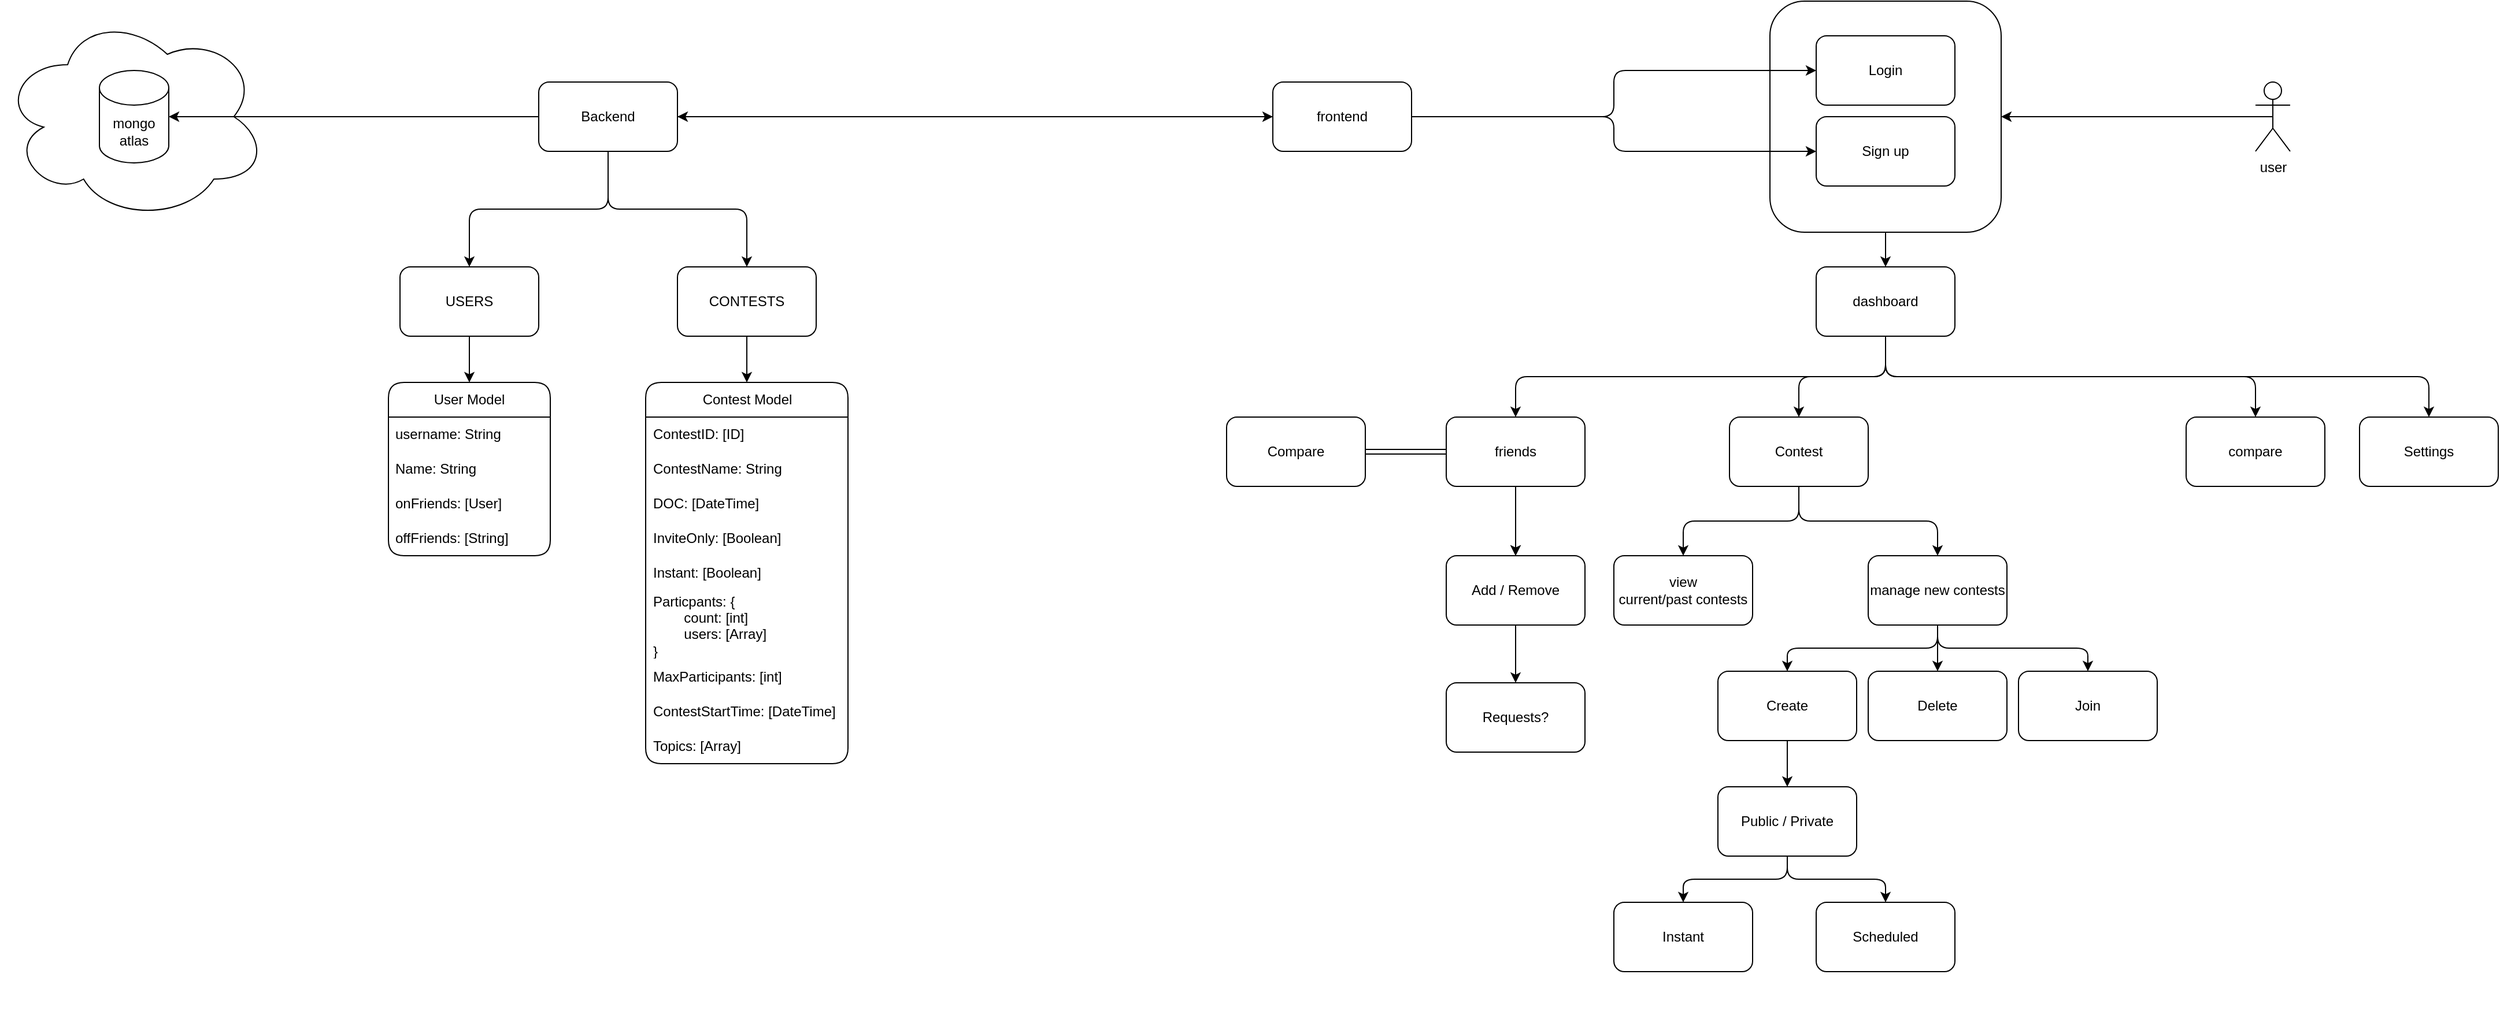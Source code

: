 <mxfile version="24.7.17" pages="4">
  <diagram name="General Architecture" id="5uRxZJVuDef4EDl49DP2">
    <mxGraphModel dx="1730" dy="526" grid="1" gridSize="10" guides="1" tooltips="1" connect="1" arrows="1" fold="1" page="1" pageScale="1" pageWidth="850" pageHeight="1100" math="0" shadow="0">
      <root>
        <mxCell id="0" />
        <mxCell id="1" parent="0" />
        <mxCell id="K_C1_iIH9WG9gtKexpeW-98" style="edgeStyle=orthogonalEdgeStyle;rounded=1;orthogonalLoop=1;jettySize=auto;html=1;entryX=0;entryY=0.5;entryDx=0;entryDy=0;" parent="1" source="K_C1_iIH9WG9gtKexpeW-1" target="K_C1_iIH9WG9gtKexpeW-2" edge="1">
          <mxGeometry relative="1" as="geometry" />
        </mxCell>
        <mxCell id="K_C1_iIH9WG9gtKexpeW-99" style="edgeStyle=orthogonalEdgeStyle;rounded=1;orthogonalLoop=1;jettySize=auto;html=1;entryX=1;entryY=0.5;entryDx=0;entryDy=0;" parent="1" source="K_C1_iIH9WG9gtKexpeW-2" target="K_C1_iIH9WG9gtKexpeW-1" edge="1">
          <mxGeometry relative="1" as="geometry" />
        </mxCell>
        <mxCell id="K_C1_iIH9WG9gtKexpeW-104" value="" style="group;rounded=1;" parent="1" vertex="1" connectable="0">
          <mxGeometry x="-480" y="110" width="740" height="590" as="geometry" />
        </mxCell>
        <mxCell id="K_C1_iIH9WG9gtKexpeW-81" value="" style="edgeStyle=orthogonalEdgeStyle;rounded=1;orthogonalLoop=1;jettySize=auto;html=1;exitX=0.5;exitY=1;exitDx=0;exitDy=0;" parent="K_C1_iIH9WG9gtKexpeW-104" source="K_C1_iIH9WG9gtKexpeW-1" target="K_C1_iIH9WG9gtKexpeW-80" edge="1">
          <mxGeometry relative="1" as="geometry" />
        </mxCell>
        <mxCell id="K_C1_iIH9WG9gtKexpeW-1" value="Backend" style="rounded=1;whiteSpace=wrap;html=1;" parent="K_C1_iIH9WG9gtKexpeW-104" vertex="1">
          <mxGeometry x="465" y="60" width="120" height="60" as="geometry" />
        </mxCell>
        <mxCell id="K_C1_iIH9WG9gtKexpeW-79" value="" style="ellipse;shape=cloud;whiteSpace=wrap;html=1;rounded=1;" parent="K_C1_iIH9WG9gtKexpeW-104" vertex="1">
          <mxGeometry width="230" height="180" as="geometry" />
        </mxCell>
        <mxCell id="K_C1_iIH9WG9gtKexpeW-77" value="&lt;div&gt;mongo&lt;/div&gt;atlas" style="shape=cylinder3;whiteSpace=wrap;html=1;boundedLbl=1;backgroundOutline=1;size=15;rounded=1;" parent="K_C1_iIH9WG9gtKexpeW-104" vertex="1">
          <mxGeometry x="85" y="50" width="60" height="80" as="geometry" />
        </mxCell>
        <mxCell id="K_C1_iIH9WG9gtKexpeW-78" style="edgeStyle=orthogonalEdgeStyle;rounded=1;orthogonalLoop=1;jettySize=auto;html=1;entryX=1;entryY=0.5;entryDx=0;entryDy=0;entryPerimeter=0;" parent="K_C1_iIH9WG9gtKexpeW-104" source="K_C1_iIH9WG9gtKexpeW-1" target="K_C1_iIH9WG9gtKexpeW-77" edge="1">
          <mxGeometry relative="1" as="geometry" />
        </mxCell>
        <mxCell id="K_C1_iIH9WG9gtKexpeW-87" value="" style="edgeStyle=orthogonalEdgeStyle;rounded=1;orthogonalLoop=1;jettySize=auto;html=1;exitX=0.5;exitY=1;exitDx=0;exitDy=0;" parent="K_C1_iIH9WG9gtKexpeW-104" source="K_C1_iIH9WG9gtKexpeW-1" target="K_C1_iIH9WG9gtKexpeW-86" edge="1">
          <mxGeometry relative="1" as="geometry" />
        </mxCell>
        <mxCell id="K_C1_iIH9WG9gtKexpeW-97" style="edgeStyle=orthogonalEdgeStyle;rounded=1;orthogonalLoop=1;jettySize=auto;html=1;entryX=0.5;entryY=0;entryDx=0;entryDy=0;" parent="K_C1_iIH9WG9gtKexpeW-104" source="K_C1_iIH9WG9gtKexpeW-80" target="K_C1_iIH9WG9gtKexpeW-93" edge="1">
          <mxGeometry relative="1" as="geometry" />
        </mxCell>
        <mxCell id="K_C1_iIH9WG9gtKexpeW-80" value="USERS" style="rounded=1;whiteSpace=wrap;html=1;" parent="K_C1_iIH9WG9gtKexpeW-104" vertex="1">
          <mxGeometry x="345" y="220" width="120" height="60" as="geometry" />
        </mxCell>
        <mxCell id="K_C1_iIH9WG9gtKexpeW-92" style="edgeStyle=orthogonalEdgeStyle;rounded=1;orthogonalLoop=1;jettySize=auto;html=1;entryX=0.5;entryY=0;entryDx=0;entryDy=0;exitX=0.5;exitY=1;exitDx=0;exitDy=0;" parent="K_C1_iIH9WG9gtKexpeW-104" source="K_C1_iIH9WG9gtKexpeW-86" target="K_C1_iIH9WG9gtKexpeW-88" edge="1">
          <mxGeometry relative="1" as="geometry" />
        </mxCell>
        <mxCell id="K_C1_iIH9WG9gtKexpeW-86" value="CONTESTS" style="rounded=1;whiteSpace=wrap;html=1;" parent="K_C1_iIH9WG9gtKexpeW-104" vertex="1">
          <mxGeometry x="585" y="220" width="120" height="60" as="geometry" />
        </mxCell>
        <mxCell id="K_C1_iIH9WG9gtKexpeW-88" value="Contest Model" style="swimlane;fontStyle=0;childLayout=stackLayout;horizontal=1;startSize=30;horizontalStack=0;resizeParent=1;resizeParentMax=0;resizeLast=0;collapsible=1;marginBottom=0;whiteSpace=wrap;html=1;rounded=1;" parent="K_C1_iIH9WG9gtKexpeW-104" vertex="1">
          <mxGeometry x="557.5" y="320" width="175" height="330" as="geometry">
            <mxRectangle x="565" y="320" width="60" height="30" as="alternateBounds" />
          </mxGeometry>
        </mxCell>
        <mxCell id="K_C1_iIH9WG9gtKexpeW-89" value="ContestID: [ID]" style="text;strokeColor=none;fillColor=none;align=left;verticalAlign=middle;spacingLeft=4;spacingRight=4;overflow=hidden;points=[[0,0.5],[1,0.5]];portConstraint=eastwest;rotatable=0;whiteSpace=wrap;html=1;rounded=1;" parent="K_C1_iIH9WG9gtKexpeW-88" vertex="1">
          <mxGeometry y="30" width="175" height="30" as="geometry" />
        </mxCell>
        <mxCell id="qjMnYdhzUIMU6bECVYLP-2" value="ContestName: String" style="text;strokeColor=none;fillColor=none;align=left;verticalAlign=middle;spacingLeft=4;spacingRight=4;overflow=hidden;points=[[0,0.5],[1,0.5]];portConstraint=eastwest;rotatable=0;whiteSpace=wrap;html=1;" vertex="1" parent="K_C1_iIH9WG9gtKexpeW-88">
          <mxGeometry y="60" width="175" height="30" as="geometry" />
        </mxCell>
        <mxCell id="K_C1_iIH9WG9gtKexpeW-114" value="DOC: [DateTime]" style="text;strokeColor=none;fillColor=none;align=left;verticalAlign=middle;spacingLeft=4;spacingRight=4;overflow=hidden;points=[[0,0.5],[1,0.5]];portConstraint=eastwest;rotatable=0;whiteSpace=wrap;html=1;rounded=1;" parent="K_C1_iIH9WG9gtKexpeW-88" vertex="1">
          <mxGeometry y="90" width="175" height="30" as="geometry" />
        </mxCell>
        <mxCell id="K_C1_iIH9WG9gtKexpeW-90" value="InviteOnly: [Boolean]" style="text;strokeColor=none;fillColor=none;align=left;verticalAlign=middle;spacingLeft=4;spacingRight=4;overflow=hidden;points=[[0,0.5],[1,0.5]];portConstraint=eastwest;rotatable=0;whiteSpace=wrap;html=1;rounded=1;" parent="K_C1_iIH9WG9gtKexpeW-88" vertex="1">
          <mxGeometry y="120" width="175" height="30" as="geometry" />
        </mxCell>
        <mxCell id="K_C1_iIH9WG9gtKexpeW-100" value="Instant: [Boolean]" style="text;strokeColor=none;fillColor=none;align=left;verticalAlign=middle;spacingLeft=4;spacingRight=4;overflow=hidden;points=[[0,0.5],[1,0.5]];portConstraint=eastwest;rotatable=0;whiteSpace=wrap;html=1;rounded=1;" parent="K_C1_iIH9WG9gtKexpeW-88" vertex="1">
          <mxGeometry y="150" width="175" height="30" as="geometry" />
        </mxCell>
        <mxCell id="K_C1_iIH9WG9gtKexpeW-101" value="Particpants: {&lt;br&gt;&lt;span style=&quot;white-space: pre;&quot;&gt;&#x9;&lt;/span&gt;count: [int]&lt;br&gt;&lt;div&gt;&lt;span style=&quot;white-space: pre;&quot;&gt;&#x9;&lt;/span&gt;users: [Array]&lt;br&gt;&lt;/div&gt;&lt;div&gt;}&lt;/div&gt;" style="text;strokeColor=none;fillColor=none;align=left;verticalAlign=middle;spacingLeft=4;spacingRight=4;overflow=hidden;points=[[0,0.5],[1,0.5]];portConstraint=eastwest;rotatable=0;whiteSpace=wrap;html=1;rounded=1;" parent="K_C1_iIH9WG9gtKexpeW-88" vertex="1">
          <mxGeometry y="180" width="175" height="60" as="geometry" />
        </mxCell>
        <mxCell id="K_C1_iIH9WG9gtKexpeW-118" value="MaxParticipants: [int]" style="text;strokeColor=none;fillColor=none;align=left;verticalAlign=middle;spacingLeft=4;spacingRight=4;overflow=hidden;points=[[0,0.5],[1,0.5]];portConstraint=eastwest;rotatable=0;whiteSpace=wrap;html=1;rounded=1;" parent="K_C1_iIH9WG9gtKexpeW-88" vertex="1">
          <mxGeometry y="240" width="175" height="30" as="geometry" />
        </mxCell>
        <mxCell id="K_C1_iIH9WG9gtKexpeW-125" value="ContestStartTime: [DateTime]" style="text;strokeColor=none;fillColor=none;align=left;verticalAlign=middle;spacingLeft=4;spacingRight=4;overflow=hidden;points=[[0,0.5],[1,0.5]];portConstraint=eastwest;rotatable=0;whiteSpace=wrap;html=1;" parent="K_C1_iIH9WG9gtKexpeW-88" vertex="1">
          <mxGeometry y="270" width="175" height="30" as="geometry" />
        </mxCell>
        <mxCell id="qjMnYdhzUIMU6bECVYLP-3" value="Topics: [Array]" style="text;strokeColor=none;fillColor=none;align=left;verticalAlign=middle;spacingLeft=4;spacingRight=4;overflow=hidden;points=[[0,0.5],[1,0.5]];portConstraint=eastwest;rotatable=0;whiteSpace=wrap;html=1;" vertex="1" parent="K_C1_iIH9WG9gtKexpeW-88">
          <mxGeometry y="300" width="175" height="30" as="geometry" />
        </mxCell>
        <mxCell id="K_C1_iIH9WG9gtKexpeW-93" value="User Model" style="swimlane;fontStyle=0;childLayout=stackLayout;horizontal=1;startSize=30;horizontalStack=0;resizeParent=1;resizeParentMax=0;resizeLast=0;collapsible=1;marginBottom=0;whiteSpace=wrap;html=1;rounded=1;" parent="K_C1_iIH9WG9gtKexpeW-104" vertex="1">
          <mxGeometry x="335" y="320" width="140" height="150" as="geometry">
            <mxRectangle x="-30" y="430" width="60" height="30" as="alternateBounds" />
          </mxGeometry>
        </mxCell>
        <mxCell id="K_C1_iIH9WG9gtKexpeW-94" value="username: String" style="text;strokeColor=none;fillColor=none;align=left;verticalAlign=middle;spacingLeft=4;spacingRight=4;overflow=hidden;points=[[0,0.5],[1,0.5]];portConstraint=eastwest;rotatable=0;whiteSpace=wrap;html=1;rounded=1;" parent="K_C1_iIH9WG9gtKexpeW-93" vertex="1">
          <mxGeometry y="30" width="140" height="30" as="geometry" />
        </mxCell>
        <mxCell id="qjMnYdhzUIMU6bECVYLP-4" value="Name: String" style="text;strokeColor=none;fillColor=none;align=left;verticalAlign=middle;spacingLeft=4;spacingRight=4;overflow=hidden;points=[[0,0.5],[1,0.5]];portConstraint=eastwest;rotatable=0;whiteSpace=wrap;html=1;" vertex="1" parent="K_C1_iIH9WG9gtKexpeW-93">
          <mxGeometry y="60" width="140" height="30" as="geometry" />
        </mxCell>
        <mxCell id="K_C1_iIH9WG9gtKexpeW-96" value="onFriends: [User]" style="text;strokeColor=none;fillColor=none;align=left;verticalAlign=middle;spacingLeft=4;spacingRight=4;overflow=hidden;points=[[0,0.5],[1,0.5]];portConstraint=eastwest;rotatable=0;whiteSpace=wrap;html=1;rounded=1;" parent="K_C1_iIH9WG9gtKexpeW-93" vertex="1">
          <mxGeometry y="90" width="140" height="30" as="geometry" />
        </mxCell>
        <mxCell id="qjMnYdhzUIMU6bECVYLP-1" value="offFriends: [String]" style="text;strokeColor=none;fillColor=none;align=left;verticalAlign=middle;spacingLeft=4;spacingRight=4;overflow=hidden;points=[[0,0.5],[1,0.5]];portConstraint=eastwest;rotatable=0;whiteSpace=wrap;html=1;" vertex="1" parent="K_C1_iIH9WG9gtKexpeW-93">
          <mxGeometry y="120" width="140" height="30" as="geometry" />
        </mxCell>
        <mxCell id="K_C1_iIH9WG9gtKexpeW-105" value="" style="group;rounded=1;" parent="1" vertex="1" connectable="0">
          <mxGeometry x="580" y="100" width="1100" height="880" as="geometry" />
        </mxCell>
        <mxCell id="K_C1_iIH9WG9gtKexpeW-17" value="" style="edgeStyle=orthogonalEdgeStyle;rounded=1;orthogonalLoop=1;jettySize=auto;html=1;" parent="K_C1_iIH9WG9gtKexpeW-105" source="K_C1_iIH9WG9gtKexpeW-13" target="K_C1_iIH9WG9gtKexpeW-16" edge="1">
          <mxGeometry relative="1" as="geometry" />
        </mxCell>
        <mxCell id="K_C1_iIH9WG9gtKexpeW-20" value="" style="edgeStyle=orthogonalEdgeStyle;rounded=1;orthogonalLoop=1;jettySize=auto;html=1;exitX=0.5;exitY=1;exitDx=0;exitDy=0;" parent="K_C1_iIH9WG9gtKexpeW-105" source="K_C1_iIH9WG9gtKexpeW-16" target="K_C1_iIH9WG9gtKexpeW-19" edge="1">
          <mxGeometry relative="1" as="geometry" />
        </mxCell>
        <mxCell id="K_C1_iIH9WG9gtKexpeW-23" value="" style="edgeStyle=orthogonalEdgeStyle;rounded=1;orthogonalLoop=1;jettySize=auto;html=1;exitX=0.5;exitY=1;exitDx=0;exitDy=0;" parent="K_C1_iIH9WG9gtKexpeW-105" source="K_C1_iIH9WG9gtKexpeW-16" target="K_C1_iIH9WG9gtKexpeW-22" edge="1">
          <mxGeometry relative="1" as="geometry" />
        </mxCell>
        <mxCell id="K_C1_iIH9WG9gtKexpeW-13" value="" style="rounded=1;whiteSpace=wrap;html=1;" parent="K_C1_iIH9WG9gtKexpeW-105" vertex="1">
          <mxGeometry x="470" width="200" height="200" as="geometry" />
        </mxCell>
        <mxCell id="K_C1_iIH9WG9gtKexpeW-8" value="" style="edgeStyle=orthogonalEdgeStyle;rounded=1;orthogonalLoop=1;jettySize=auto;html=1;entryX=0;entryY=0.5;entryDx=0;entryDy=0;" parent="K_C1_iIH9WG9gtKexpeW-105" source="K_C1_iIH9WG9gtKexpeW-2" target="K_C1_iIH9WG9gtKexpeW-7" edge="1">
          <mxGeometry relative="1" as="geometry" />
        </mxCell>
        <mxCell id="K_C1_iIH9WG9gtKexpeW-10" value="" style="edgeStyle=orthogonalEdgeStyle;rounded=1;orthogonalLoop=1;jettySize=auto;html=1;entryX=0;entryY=0.5;entryDx=0;entryDy=0;" parent="K_C1_iIH9WG9gtKexpeW-105" source="K_C1_iIH9WG9gtKexpeW-2" target="K_C1_iIH9WG9gtKexpeW-9" edge="1">
          <mxGeometry relative="1" as="geometry" />
        </mxCell>
        <mxCell id="K_C1_iIH9WG9gtKexpeW-2" value="frontend" style="rounded=1;whiteSpace=wrap;html=1;" parent="K_C1_iIH9WG9gtKexpeW-105" vertex="1">
          <mxGeometry x="40" y="70" width="120" height="60" as="geometry" />
        </mxCell>
        <mxCell id="K_C1_iIH9WG9gtKexpeW-31" style="edgeStyle=orthogonalEdgeStyle;rounded=1;orthogonalLoop=1;jettySize=auto;html=1;exitX=0.5;exitY=0.5;exitDx=0;exitDy=0;exitPerimeter=0;entryX=1;entryY=0.5;entryDx=0;entryDy=0;" parent="K_C1_iIH9WG9gtKexpeW-105" source="K_C1_iIH9WG9gtKexpeW-3" target="K_C1_iIH9WG9gtKexpeW-13" edge="1">
          <mxGeometry relative="1" as="geometry" />
        </mxCell>
        <mxCell id="K_C1_iIH9WG9gtKexpeW-3" value="user" style="shape=umlActor;verticalLabelPosition=bottom;verticalAlign=top;html=1;outlineConnect=0;rounded=1;" parent="K_C1_iIH9WG9gtKexpeW-105" vertex="1">
          <mxGeometry x="890" y="70" width="30" height="60" as="geometry" />
        </mxCell>
        <mxCell id="K_C1_iIH9WG9gtKexpeW-7" value="Login" style="rounded=1;whiteSpace=wrap;html=1;" parent="K_C1_iIH9WG9gtKexpeW-105" vertex="1">
          <mxGeometry x="510" y="30" width="120" height="60" as="geometry" />
        </mxCell>
        <mxCell id="K_C1_iIH9WG9gtKexpeW-9" value="Sign up" style="rounded=1;whiteSpace=wrap;html=1;" parent="K_C1_iIH9WG9gtKexpeW-105" vertex="1">
          <mxGeometry x="510" y="100" width="120" height="60" as="geometry" />
        </mxCell>
        <mxCell id="K_C1_iIH9WG9gtKexpeW-27" value="" style="edgeStyle=orthogonalEdgeStyle;rounded=1;orthogonalLoop=1;jettySize=auto;html=1;exitX=0.5;exitY=1;exitDx=0;exitDy=0;" parent="K_C1_iIH9WG9gtKexpeW-105" source="K_C1_iIH9WG9gtKexpeW-16" target="K_C1_iIH9WG9gtKexpeW-26" edge="1">
          <mxGeometry relative="1" as="geometry" />
        </mxCell>
        <mxCell id="K_C1_iIH9WG9gtKexpeW-30" value="" style="edgeStyle=orthogonalEdgeStyle;rounded=1;orthogonalLoop=1;jettySize=auto;html=1;exitX=0.5;exitY=1;exitDx=0;exitDy=0;" parent="K_C1_iIH9WG9gtKexpeW-105" source="K_C1_iIH9WG9gtKexpeW-16" target="K_C1_iIH9WG9gtKexpeW-29" edge="1">
          <mxGeometry relative="1" as="geometry" />
        </mxCell>
        <mxCell id="K_C1_iIH9WG9gtKexpeW-16" value="dashboard" style="whiteSpace=wrap;html=1;rounded=1;" parent="K_C1_iIH9WG9gtKexpeW-105" vertex="1">
          <mxGeometry x="510" y="230" width="120" height="60" as="geometry" />
        </mxCell>
        <mxCell id="K_C1_iIH9WG9gtKexpeW-73" value="" style="edgeStyle=orthogonalEdgeStyle;rounded=1;orthogonalLoop=1;jettySize=auto;html=1;strokeColor=default;shape=link;" parent="K_C1_iIH9WG9gtKexpeW-105" source="K_C1_iIH9WG9gtKexpeW-19" target="K_C1_iIH9WG9gtKexpeW-72" edge="1">
          <mxGeometry relative="1" as="geometry" />
        </mxCell>
        <mxCell id="K_C1_iIH9WG9gtKexpeW-29" value="Settings" style="whiteSpace=wrap;html=1;rounded=1;" parent="K_C1_iIH9WG9gtKexpeW-105" vertex="1">
          <mxGeometry x="980" y="360" width="120" height="60" as="geometry" />
        </mxCell>
        <mxCell id="K_C1_iIH9WG9gtKexpeW-72" value="Compare" style="whiteSpace=wrap;html=1;rounded=1;" parent="K_C1_iIH9WG9gtKexpeW-105" vertex="1">
          <mxGeometry y="360" width="120" height="60" as="geometry" />
        </mxCell>
        <mxCell id="K_C1_iIH9WG9gtKexpeW-74" value="" style="group;rounded=1;" parent="K_C1_iIH9WG9gtKexpeW-105" vertex="1" connectable="0">
          <mxGeometry x="190" y="360" width="120" height="290" as="geometry" />
        </mxCell>
        <mxCell id="K_C1_iIH9WG9gtKexpeW-63" value="" style="edgeStyle=orthogonalEdgeStyle;rounded=1;orthogonalLoop=1;jettySize=auto;html=1;" parent="K_C1_iIH9WG9gtKexpeW-74" source="K_C1_iIH9WG9gtKexpeW-19" target="K_C1_iIH9WG9gtKexpeW-62" edge="1">
          <mxGeometry relative="1" as="geometry" />
        </mxCell>
        <mxCell id="K_C1_iIH9WG9gtKexpeW-68" value="" style="edgeStyle=orthogonalEdgeStyle;rounded=1;orthogonalLoop=1;jettySize=auto;html=1;" parent="K_C1_iIH9WG9gtKexpeW-74" source="K_C1_iIH9WG9gtKexpeW-19" target="K_C1_iIH9WG9gtKexpeW-62" edge="1">
          <mxGeometry relative="1" as="geometry" />
        </mxCell>
        <mxCell id="K_C1_iIH9WG9gtKexpeW-71" value="" style="edgeStyle=orthogonalEdgeStyle;rounded=1;orthogonalLoop=1;jettySize=auto;html=1;exitX=0.5;exitY=1;exitDx=0;exitDy=0;" parent="K_C1_iIH9WG9gtKexpeW-74" source="K_C1_iIH9WG9gtKexpeW-62" target="K_C1_iIH9WG9gtKexpeW-70" edge="1">
          <mxGeometry relative="1" as="geometry" />
        </mxCell>
        <mxCell id="K_C1_iIH9WG9gtKexpeW-19" value="friends" style="whiteSpace=wrap;html=1;rounded=1;" parent="K_C1_iIH9WG9gtKexpeW-74" vertex="1">
          <mxGeometry width="120" height="60" as="geometry" />
        </mxCell>
        <mxCell id="K_C1_iIH9WG9gtKexpeW-62" value="Add / Remove" style="whiteSpace=wrap;html=1;rounded=1;" parent="K_C1_iIH9WG9gtKexpeW-74" vertex="1">
          <mxGeometry y="120" width="120" height="60" as="geometry" />
        </mxCell>
        <mxCell id="K_C1_iIH9WG9gtKexpeW-70" value="Requests?" style="whiteSpace=wrap;html=1;rounded=1;" parent="K_C1_iIH9WG9gtKexpeW-74" vertex="1">
          <mxGeometry y="230" width="120" height="60" as="geometry" />
        </mxCell>
        <mxCell id="K_C1_iIH9WG9gtKexpeW-75" value="" style="group;rounded=1;" parent="K_C1_iIH9WG9gtKexpeW-105" vertex="1" connectable="0">
          <mxGeometry x="335" y="360" width="470" height="520" as="geometry" />
        </mxCell>
        <mxCell id="K_C1_iIH9WG9gtKexpeW-36" value="" style="edgeStyle=orthogonalEdgeStyle;rounded=1;orthogonalLoop=1;jettySize=auto;html=1;" parent="K_C1_iIH9WG9gtKexpeW-75" source="K_C1_iIH9WG9gtKexpeW-26" target="K_C1_iIH9WG9gtKexpeW-35" edge="1">
          <mxGeometry relative="1" as="geometry" />
        </mxCell>
        <mxCell id="K_C1_iIH9WG9gtKexpeW-39" value="" style="edgeStyle=orthogonalEdgeStyle;rounded=1;orthogonalLoop=1;jettySize=auto;html=1;" parent="K_C1_iIH9WG9gtKexpeW-75" source="K_C1_iIH9WG9gtKexpeW-26" target="K_C1_iIH9WG9gtKexpeW-38" edge="1">
          <mxGeometry relative="1" as="geometry" />
        </mxCell>
        <mxCell id="K_C1_iIH9WG9gtKexpeW-26" value="Contest" style="whiteSpace=wrap;html=1;rounded=1;" parent="K_C1_iIH9WG9gtKexpeW-75" vertex="1">
          <mxGeometry x="100" width="120" height="60" as="geometry" />
        </mxCell>
        <mxCell id="K_C1_iIH9WG9gtKexpeW-35" value="view&lt;br&gt;current/past contests" style="whiteSpace=wrap;html=1;rounded=1;" parent="K_C1_iIH9WG9gtKexpeW-75" vertex="1">
          <mxGeometry y="120" width="120" height="60" as="geometry" />
        </mxCell>
        <mxCell id="K_C1_iIH9WG9gtKexpeW-43" value="" style="edgeStyle=orthogonalEdgeStyle;rounded=1;orthogonalLoop=1;jettySize=auto;html=1;exitX=0.5;exitY=1;exitDx=0;exitDy=0;" parent="K_C1_iIH9WG9gtKexpeW-75" source="K_C1_iIH9WG9gtKexpeW-38" target="K_C1_iIH9WG9gtKexpeW-40" edge="1">
          <mxGeometry relative="1" as="geometry" />
        </mxCell>
        <mxCell id="K_C1_iIH9WG9gtKexpeW-45" value="" style="edgeStyle=orthogonalEdgeStyle;rounded=1;orthogonalLoop=1;jettySize=auto;html=1;" parent="K_C1_iIH9WG9gtKexpeW-75" source="K_C1_iIH9WG9gtKexpeW-38" target="K_C1_iIH9WG9gtKexpeW-44" edge="1">
          <mxGeometry relative="1" as="geometry" />
        </mxCell>
        <mxCell id="K_C1_iIH9WG9gtKexpeW-48" value="" style="edgeStyle=orthogonalEdgeStyle;rounded=1;orthogonalLoop=1;jettySize=auto;html=1;exitX=0.5;exitY=1;exitDx=0;exitDy=0;" parent="K_C1_iIH9WG9gtKexpeW-75" source="K_C1_iIH9WG9gtKexpeW-38" target="K_C1_iIH9WG9gtKexpeW-47" edge="1">
          <mxGeometry relative="1" as="geometry" />
        </mxCell>
        <mxCell id="K_C1_iIH9WG9gtKexpeW-38" value="manage new contests" style="whiteSpace=wrap;html=1;rounded=1;" parent="K_C1_iIH9WG9gtKexpeW-75" vertex="1">
          <mxGeometry x="220" y="120" width="120" height="60" as="geometry" />
        </mxCell>
        <mxCell id="K_C1_iIH9WG9gtKexpeW-55" value="" style="edgeStyle=orthogonalEdgeStyle;rounded=1;orthogonalLoop=1;jettySize=auto;html=1;" parent="K_C1_iIH9WG9gtKexpeW-75" source="K_C1_iIH9WG9gtKexpeW-40" target="K_C1_iIH9WG9gtKexpeW-54" edge="1">
          <mxGeometry relative="1" as="geometry" />
        </mxCell>
        <mxCell id="K_C1_iIH9WG9gtKexpeW-40" value="Create" style="whiteSpace=wrap;html=1;rounded=1;" parent="K_C1_iIH9WG9gtKexpeW-75" vertex="1">
          <mxGeometry x="90" y="220" width="120" height="60" as="geometry" />
        </mxCell>
        <mxCell id="K_C1_iIH9WG9gtKexpeW-44" value="Delete" style="whiteSpace=wrap;html=1;rounded=1;" parent="K_C1_iIH9WG9gtKexpeW-75" vertex="1">
          <mxGeometry x="220" y="220" width="120" height="60" as="geometry" />
        </mxCell>
        <mxCell id="K_C1_iIH9WG9gtKexpeW-47" value="Join" style="whiteSpace=wrap;html=1;rounded=1;" parent="K_C1_iIH9WG9gtKexpeW-75" vertex="1">
          <mxGeometry x="350" y="220" width="120" height="60" as="geometry" />
        </mxCell>
        <mxCell id="K_C1_iIH9WG9gtKexpeW-57" value="" style="edgeStyle=orthogonalEdgeStyle;rounded=1;orthogonalLoop=1;jettySize=auto;html=1;" parent="K_C1_iIH9WG9gtKexpeW-75" source="K_C1_iIH9WG9gtKexpeW-54" target="K_C1_iIH9WG9gtKexpeW-56" edge="1">
          <mxGeometry relative="1" as="geometry" />
        </mxCell>
        <mxCell id="K_C1_iIH9WG9gtKexpeW-60" value="" style="edgeStyle=orthogonalEdgeStyle;rounded=1;orthogonalLoop=1;jettySize=auto;html=1;" parent="K_C1_iIH9WG9gtKexpeW-75" source="K_C1_iIH9WG9gtKexpeW-54" target="K_C1_iIH9WG9gtKexpeW-59" edge="1">
          <mxGeometry relative="1" as="geometry" />
        </mxCell>
        <mxCell id="K_C1_iIH9WG9gtKexpeW-54" value="Public / Private" style="whiteSpace=wrap;html=1;rounded=1;" parent="K_C1_iIH9WG9gtKexpeW-75" vertex="1">
          <mxGeometry x="90" y="320" width="120" height="60" as="geometry" />
        </mxCell>
        <mxCell id="K_C1_iIH9WG9gtKexpeW-56" value="Instant" style="whiteSpace=wrap;html=1;rounded=1;" parent="K_C1_iIH9WG9gtKexpeW-75" vertex="1">
          <mxGeometry y="420" width="120" height="60" as="geometry" />
        </mxCell>
        <mxCell id="K_C1_iIH9WG9gtKexpeW-59" value="Scheduled" style="whiteSpace=wrap;html=1;rounded=1;" parent="K_C1_iIH9WG9gtKexpeW-75" vertex="1">
          <mxGeometry x="175" y="420" width="120" height="60" as="geometry" />
        </mxCell>
        <mxCell id="K_C1_iIH9WG9gtKexpeW-22" value="compare" style="whiteSpace=wrap;html=1;rounded=1;" parent="K_C1_iIH9WG9gtKexpeW-105" vertex="1">
          <mxGeometry x="830" y="360" width="120" height="60" as="geometry" />
        </mxCell>
      </root>
    </mxGraphModel>
  </diagram>
  <diagram id="6s1cScyQDqQMfkQsOU38" name="Auth">
    <mxGraphModel dx="880" dy="526" grid="1" gridSize="10" guides="1" tooltips="1" connect="1" arrows="1" fold="1" page="1" pageScale="1" pageWidth="850" pageHeight="1100" math="0" shadow="0">
      <root>
        <mxCell id="0" />
        <mxCell id="1" parent="0" />
        <mxCell id="6xxys7NZSFzyUlDZPNPc-3" style="edgeStyle=orthogonalEdgeStyle;rounded=1;orthogonalLoop=1;jettySize=auto;html=1;exitX=1;exitY=0.5;exitDx=0;exitDy=0;entryX=0.5;entryY=0;entryDx=0;entryDy=0;" edge="1" parent="1" source="6xxys7NZSFzyUlDZPNPc-1" target="6xxys7NZSFzyUlDZPNPc-11">
          <mxGeometry relative="1" as="geometry">
            <mxPoint x="715" y="190" as="targetPoint" />
          </mxGeometry>
        </mxCell>
        <mxCell id="6xxys7NZSFzyUlDZPNPc-4" value="Auth Cookie" style="edgeLabel;html=1;align=center;verticalAlign=middle;resizable=0;points=[];rounded=1;" vertex="1" connectable="0" parent="6xxys7NZSFzyUlDZPNPc-3">
          <mxGeometry x="-0.433" y="3" relative="1" as="geometry">
            <mxPoint x="13" y="3" as="offset" />
          </mxGeometry>
        </mxCell>
        <mxCell id="6xxys7NZSFzyUlDZPNPc-6" style="edgeStyle=orthogonalEdgeStyle;rounded=1;orthogonalLoop=1;jettySize=auto;html=1;entryX=0;entryY=0.25;entryDx=0;entryDy=0;exitX=0.25;exitY=0;exitDx=0;exitDy=0;" edge="1" parent="1" source="3rlBXzk-ClbhriyvFH42-2" target="6xxys7NZSFzyUlDZPNPc-1">
          <mxGeometry relative="1" as="geometry" />
        </mxCell>
        <mxCell id="6xxys7NZSFzyUlDZPNPc-7" value="Validate Cookie" style="edgeLabel;html=1;align=center;verticalAlign=middle;resizable=0;points=[];rounded=1;" vertex="1" connectable="0" parent="6xxys7NZSFzyUlDZPNPc-6">
          <mxGeometry x="0.492" y="-5" relative="1" as="geometry">
            <mxPoint y="-5" as="offset" />
          </mxGeometry>
        </mxCell>
        <mxCell id="6xxys7NZSFzyUlDZPNPc-15" style="edgeStyle=orthogonalEdgeStyle;rounded=1;orthogonalLoop=1;jettySize=auto;html=1;exitX=1;exitY=0.75;exitDx=0;exitDy=0;entryX=0;entryY=0.75;entryDx=0;entryDy=0;" edge="1" parent="1" source="3rlBXzk-ClbhriyvFH42-2" target="6xxys7NZSFzyUlDZPNPc-11">
          <mxGeometry relative="1" as="geometry" />
        </mxCell>
        <mxCell id="6xxys7NZSFzyUlDZPNPc-17" value="refresh and auth token" style="edgeLabel;html=1;align=center;verticalAlign=middle;resizable=0;points=[];rounded=1;" vertex="1" connectable="0" parent="6xxys7NZSFzyUlDZPNPc-15">
          <mxGeometry x="-0.067" y="-2" relative="1" as="geometry">
            <mxPoint as="offset" />
          </mxGeometry>
        </mxCell>
        <mxCell id="6xxys7NZSFzyUlDZPNPc-21" style="edgeStyle=orthogonalEdgeStyle;rounded=1;orthogonalLoop=1;jettySize=auto;html=1;exitX=0.5;exitY=1;exitDx=0;exitDy=0;entryX=0.5;entryY=1;entryDx=0;entryDy=0;" edge="1" parent="1" source="3rlBXzk-ClbhriyvFH42-2" target="6xxys7NZSFzyUlDZPNPc-11">
          <mxGeometry relative="1" as="geometry" />
        </mxCell>
        <mxCell id="6xxys7NZSFzyUlDZPNPc-22" value="error: invalid cookie" style="edgeLabel;html=1;align=center;verticalAlign=middle;resizable=0;points=[];rounded=1;" vertex="1" connectable="0" parent="6xxys7NZSFzyUlDZPNPc-21">
          <mxGeometry x="-0.014" y="3" relative="1" as="geometry">
            <mxPoint as="offset" />
          </mxGeometry>
        </mxCell>
        <mxCell id="3rlBXzk-ClbhriyvFH42-2" value="API" style="rounded=1;whiteSpace=wrap;html=1;" vertex="1" parent="1">
          <mxGeometry x="120" y="190" width="120" height="60" as="geometry" />
        </mxCell>
        <mxCell id="6xxys7NZSFzyUlDZPNPc-19" style="edgeStyle=orthogonalEdgeStyle;rounded=1;orthogonalLoop=1;jettySize=auto;html=1;exitX=0;exitY=0.75;exitDx=0;exitDy=0;entryX=0.75;entryY=0;entryDx=0;entryDy=0;" edge="1" parent="1" source="6xxys7NZSFzyUlDZPNPc-1" target="3rlBXzk-ClbhriyvFH42-2">
          <mxGeometry relative="1" as="geometry" />
        </mxCell>
        <mxCell id="6xxys7NZSFzyUlDZPNPc-20" value="Valid Response" style="edgeLabel;html=1;align=center;verticalAlign=middle;resizable=0;points=[];rounded=1;" vertex="1" connectable="0" parent="6xxys7NZSFzyUlDZPNPc-19">
          <mxGeometry x="-0.295" y="2" relative="1" as="geometry">
            <mxPoint x="14" as="offset" />
          </mxGeometry>
        </mxCell>
        <mxCell id="6xxys7NZSFzyUlDZPNPc-1" value="LeetCode" style="rounded=1;whiteSpace=wrap;html=1;" vertex="1" parent="1">
          <mxGeometry x="390" y="30" width="120" height="60" as="geometry" />
        </mxCell>
        <mxCell id="6xxys7NZSFzyUlDZPNPc-14" style="edgeStyle=orthogonalEdgeStyle;rounded=1;orthogonalLoop=1;jettySize=auto;html=1;exitX=0;exitY=0.25;exitDx=0;exitDy=0;entryX=1;entryY=0.25;entryDx=0;entryDy=0;" edge="1" parent="1" source="6xxys7NZSFzyUlDZPNPc-11" target="3rlBXzk-ClbhriyvFH42-2">
          <mxGeometry relative="1" as="geometry" />
        </mxCell>
        <mxCell id="6xxys7NZSFzyUlDZPNPc-16" value="Send Cookie" style="edgeLabel;html=1;align=center;verticalAlign=middle;resizable=0;points=[];rounded=1;" vertex="1" connectable="0" parent="6xxys7NZSFzyUlDZPNPc-14">
          <mxGeometry x="0.062" relative="1" as="geometry">
            <mxPoint as="offset" />
          </mxGeometry>
        </mxCell>
        <mxCell id="6xxys7NZSFzyUlDZPNPc-11" value="User" style="rounded=1;whiteSpace=wrap;html=1;" vertex="1" parent="1">
          <mxGeometry x="660" y="190" width="120" height="60" as="geometry" />
        </mxCell>
      </root>
    </mxGraphModel>
  </diagram>
  <diagram id="A39RbWnCoH3wOcciDs88" name="Routes">
    <mxGraphModel dx="733" dy="438" grid="1" gridSize="10" guides="1" tooltips="1" connect="1" arrows="1" fold="1" page="1" pageScale="1" pageWidth="850" pageHeight="1100" math="0" shadow="0">
      <root>
        <mxCell id="0" />
        <mxCell id="1" parent="0" />
        <mxCell id="COQfxtaVnMxsecpx-bzY-3" value="Horizontal Flow Layout" style="swimlane;html=1;startSize=20;horizontal=0;childLayout=flowLayout;flowOrientation=west;resizable=0;interRankCellSpacing=50;containerType=tree;fontSize=12;rounded=1;" vertex="1" parent="1">
          <mxGeometry x="150" y="100" width="310" height="220" as="geometry" />
        </mxCell>
        <mxCell id="COQfxtaVnMxsecpx-bzY-16" style="edgeStyle=orthogonalEdgeStyle;rounded=1;orthogonalLoop=1;jettySize=auto;html=1;exitX=1;exitY=0.75;exitDx=0;exitDy=0;entryX=0;entryY=0.5;entryDx=0;entryDy=0;noEdgeStyle=1;orthogonal=1;" edge="1" parent="COQfxtaVnMxsecpx-bzY-3" source="COQfxtaVnMxsecpx-bzY-4" target="COQfxtaVnMxsecpx-bzY-15">
          <mxGeometry relative="1" as="geometry">
            <Array as="points">
              <mxPoint x="152" y="120" />
              <mxPoint x="178" y="180" />
            </Array>
          </mxGeometry>
        </mxCell>
        <mxCell id="COQfxtaVnMxsecpx-bzY-19" value="patch" style="edgeLabel;html=1;align=center;verticalAlign=middle;resizable=0;points=[];rounded=1;" vertex="1" connectable="0" parent="COQfxtaVnMxsecpx-bzY-16">
          <mxGeometry x="-0.054" y="-2" relative="1" as="geometry">
            <mxPoint as="offset" />
          </mxGeometry>
        </mxCell>
        <mxCell id="COQfxtaVnMxsecpx-bzY-4" value="User" style="whiteSpace=wrap;html=1;rounded=1;" vertex="1" parent="COQfxtaVnMxsecpx-bzY-3">
          <mxGeometry x="40" y="90" width="100" height="40" as="geometry" />
        </mxCell>
        <mxCell id="COQfxtaVnMxsecpx-bzY-5" value="Create" style="whiteSpace=wrap;html=1;rounded=1;" vertex="1" parent="COQfxtaVnMxsecpx-bzY-3">
          <mxGeometry x="190" y="20" width="100" height="40" as="geometry" />
        </mxCell>
        <mxCell id="COQfxtaVnMxsecpx-bzY-6" value="" style="html=1;rounded=1;curved=0;sourcePerimeterSpacing=0;targetPerimeterSpacing=0;startSize=6;endSize=6;noEdgeStyle=1;orthogonal=1;" edge="1" parent="COQfxtaVnMxsecpx-bzY-3" source="COQfxtaVnMxsecpx-bzY-4" target="COQfxtaVnMxsecpx-bzY-5">
          <mxGeometry relative="1" as="geometry">
            <Array as="points">
              <mxPoint x="152" y="100" />
              <mxPoint x="178" y="40" />
            </Array>
          </mxGeometry>
        </mxCell>
        <mxCell id="COQfxtaVnMxsecpx-bzY-17" value="post" style="edgeLabel;html=1;align=center;verticalAlign=middle;resizable=0;points=[];rounded=1;" vertex="1" connectable="0" parent="COQfxtaVnMxsecpx-bzY-6">
          <mxGeometry x="-0.17" relative="1" as="geometry">
            <mxPoint as="offset" />
          </mxGeometry>
        </mxCell>
        <mxCell id="COQfxtaVnMxsecpx-bzY-7" value="addFriends" style="whiteSpace=wrap;html=1;rounded=1;" vertex="1" parent="COQfxtaVnMxsecpx-bzY-3">
          <mxGeometry x="190" y="90" width="100" height="40" as="geometry" />
        </mxCell>
        <mxCell id="COQfxtaVnMxsecpx-bzY-8" value="" style="html=1;rounded=1;curved=0;sourcePerimeterSpacing=0;targetPerimeterSpacing=0;startSize=6;endSize=6;noEdgeStyle=1;orthogonal=1;exitX=1;exitY=0.5;exitDx=0;exitDy=0;" edge="1" parent="COQfxtaVnMxsecpx-bzY-3" source="COQfxtaVnMxsecpx-bzY-4" target="COQfxtaVnMxsecpx-bzY-7">
          <mxGeometry relative="1" as="geometry">
            <Array as="points">
              <mxPoint x="154" y="110" />
              <mxPoint x="178" y="110" />
            </Array>
          </mxGeometry>
        </mxCell>
        <mxCell id="COQfxtaVnMxsecpx-bzY-18" value="patch" style="edgeLabel;html=1;align=center;verticalAlign=middle;resizable=0;points=[];rounded=1;" vertex="1" connectable="0" parent="COQfxtaVnMxsecpx-bzY-8">
          <mxGeometry x="-0.087" y="1" relative="1" as="geometry">
            <mxPoint y="1" as="offset" />
          </mxGeometry>
        </mxCell>
        <mxCell id="COQfxtaVnMxsecpx-bzY-15" value="removeFriends" style="whiteSpace=wrap;html=1;rounded=1;" vertex="1" parent="COQfxtaVnMxsecpx-bzY-3">
          <mxGeometry x="190" y="160" width="100" height="40" as="geometry" />
        </mxCell>
        <mxCell id="COQfxtaVnMxsecpx-bzY-37" value="Horizontal Flow Layout" style="swimlane;html=1;startSize=20;horizontal=0;childLayout=flowLayout;flowOrientation=west;resizable=0;interRankCellSpacing=50;containerType=tree;fontSize=12;rounded=1;" vertex="1" parent="1">
          <mxGeometry x="150" y="360" width="310" height="290" as="geometry" />
        </mxCell>
        <mxCell id="COQfxtaVnMxsecpx-bzY-56" style="edgeStyle=orthogonalEdgeStyle;rounded=1;orthogonalLoop=1;jettySize=auto;html=1;exitX=1;exitY=0.5;exitDx=0;exitDy=0;entryX=0;entryY=0.5;entryDx=0;entryDy=0;noEdgeStyle=1;orthogonal=1;" edge="1" parent="COQfxtaVnMxsecpx-bzY-37" source="COQfxtaVnMxsecpx-bzY-38" target="COQfxtaVnMxsecpx-bzY-55">
          <mxGeometry relative="1" as="geometry">
            <Array as="points">
              <mxPoint x="154" y="141.25" />
              <mxPoint x="178" y="110" />
            </Array>
          </mxGeometry>
        </mxCell>
        <mxCell id="COQfxtaVnMxsecpx-bzY-58" style="edgeStyle=orthogonalEdgeStyle;rounded=1;orthogonalLoop=1;jettySize=auto;html=1;exitX=1;exitY=1;exitDx=0;exitDy=0;entryX=0;entryY=0.5;entryDx=0;entryDy=0;noEdgeStyle=1;orthogonal=1;" edge="1" parent="COQfxtaVnMxsecpx-bzY-37" source="COQfxtaVnMxsecpx-bzY-38" target="COQfxtaVnMxsecpx-bzY-57">
          <mxGeometry relative="1" as="geometry">
            <Array as="points">
              <mxPoint x="152" y="156.25" />
              <mxPoint x="178" y="250" />
            </Array>
          </mxGeometry>
        </mxCell>
        <mxCell id="COQfxtaVnMxsecpx-bzY-38" value="Contest" style="whiteSpace=wrap;html=1;rounded=1;" vertex="1" parent="COQfxtaVnMxsecpx-bzY-37">
          <mxGeometry x="40" y="125" width="100" height="40" as="geometry" />
        </mxCell>
        <mxCell id="COQfxtaVnMxsecpx-bzY-39" value="Create" style="whiteSpace=wrap;html=1;rounded=1;" vertex="1" parent="COQfxtaVnMxsecpx-bzY-37">
          <mxGeometry x="190" y="20" width="100" height="40" as="geometry" />
        </mxCell>
        <mxCell id="COQfxtaVnMxsecpx-bzY-40" value="" style="html=1;rounded=1;curved=0;sourcePerimeterSpacing=0;targetPerimeterSpacing=0;startSize=6;endSize=6;noEdgeStyle=1;orthogonal=1;" edge="1" parent="COQfxtaVnMxsecpx-bzY-37" source="COQfxtaVnMxsecpx-bzY-38" target="COQfxtaVnMxsecpx-bzY-39">
          <mxGeometry relative="1" as="geometry">
            <Array as="points">
              <mxPoint x="152" y="133.75" />
              <mxPoint x="178" y="40" />
            </Array>
          </mxGeometry>
        </mxCell>
        <mxCell id="COQfxtaVnMxsecpx-bzY-41" value="Delete" style="whiteSpace=wrap;html=1;rounded=1;" vertex="1" parent="COQfxtaVnMxsecpx-bzY-37">
          <mxGeometry x="190" y="160" width="100" height="40" as="geometry" />
        </mxCell>
        <mxCell id="COQfxtaVnMxsecpx-bzY-42" value="" style="html=1;rounded=1;curved=0;sourcePerimeterSpacing=0;targetPerimeterSpacing=0;startSize=6;endSize=6;noEdgeStyle=1;orthogonal=1;exitX=1;exitY=0.75;exitDx=0;exitDy=0;" edge="1" parent="COQfxtaVnMxsecpx-bzY-37" source="COQfxtaVnMxsecpx-bzY-38" target="COQfxtaVnMxsecpx-bzY-41">
          <mxGeometry relative="1" as="geometry">
            <Array as="points">
              <mxPoint x="154" y="148.75" />
              <mxPoint x="178" y="180" />
            </Array>
          </mxGeometry>
        </mxCell>
        <mxCell id="COQfxtaVnMxsecpx-bzY-55" value="modify" style="whiteSpace=wrap;html=1;rounded=1;" vertex="1" parent="COQfxtaVnMxsecpx-bzY-37">
          <mxGeometry x="190" y="90" width="100" height="40" as="geometry" />
        </mxCell>
        <mxCell id="COQfxtaVnMxsecpx-bzY-57" value="get" style="whiteSpace=wrap;html=1;rounded=1;" vertex="1" parent="COQfxtaVnMxsecpx-bzY-37">
          <mxGeometry x="190" y="230" width="100" height="40" as="geometry" />
        </mxCell>
      </root>
    </mxGraphModel>
  </diagram>
  <diagram id="CWvbwan7TWnG491lbTuA" name="Problems">
    <mxGraphModel dx="880" dy="526" grid="1" gridSize="10" guides="1" tooltips="1" connect="1" arrows="1" fold="1" page="1" pageScale="1" pageWidth="850" pageHeight="1100" math="0" shadow="0">
      <root>
        <mxCell id="0" />
        <mxCell id="1" parent="0" />
        <mxCell id="1xPYIVBWraRx14ndxJ2n-4" value="" style="edgeStyle=orthogonalEdgeStyle;rounded=1;orthogonalLoop=1;jettySize=auto;html=1;exitX=0.5;exitY=1;exitDx=0;exitDy=0;" edge="1" parent="1" source="1xPYIVBWraRx14ndxJ2n-1" target="1xPYIVBWraRx14ndxJ2n-3">
          <mxGeometry relative="1" as="geometry" />
        </mxCell>
        <mxCell id="1xPYIVBWraRx14ndxJ2n-6" value="" style="edgeStyle=orthogonalEdgeStyle;rounded=1;orthogonalLoop=1;jettySize=auto;html=1;" edge="1" parent="1" source="1xPYIVBWraRx14ndxJ2n-1" target="1xPYIVBWraRx14ndxJ2n-5">
          <mxGeometry relative="1" as="geometry" />
        </mxCell>
        <mxCell id="1xPYIVBWraRx14ndxJ2n-8" value="" style="edgeStyle=orthogonalEdgeStyle;rounded=1;orthogonalLoop=1;jettySize=auto;html=1;exitX=0.5;exitY=1;exitDx=0;exitDy=0;" edge="1" parent="1" source="1xPYIVBWraRx14ndxJ2n-1" target="1xPYIVBWraRx14ndxJ2n-7">
          <mxGeometry relative="1" as="geometry" />
        </mxCell>
        <mxCell id="1xPYIVBWraRx14ndxJ2n-1" value="Problems" style="rounded=1;whiteSpace=wrap;html=1;" vertex="1" parent="1">
          <mxGeometry x="365" y="110" width="120" height="60" as="geometry" />
        </mxCell>
        <mxCell id="1xPYIVBWraRx14ndxJ2n-12" value="" style="rounded=1;orthogonalLoop=1;jettySize=auto;html=1;entryX=0.5;entryY=0;entryDx=0;entryDy=0;exitX=0.5;exitY=1;exitDx=0;exitDy=0;fillColor=#0050ef;strokeColor=#001DBC;" edge="1" parent="1" source="1xPYIVBWraRx14ndxJ2n-3" target="1xPYIVBWraRx14ndxJ2n-11">
          <mxGeometry relative="1" as="geometry" />
        </mxCell>
        <mxCell id="1xPYIVBWraRx14ndxJ2n-15" value="" style="rounded=1;orthogonalLoop=1;jettySize=auto;html=1;exitX=0.5;exitY=1;exitDx=0;exitDy=0;entryX=0.5;entryY=0;entryDx=0;entryDy=0;fillColor=#60a917;strokeColor=#2D7600;" edge="1" parent="1" source="1xPYIVBWraRx14ndxJ2n-3" target="1xPYIVBWraRx14ndxJ2n-14">
          <mxGeometry relative="1" as="geometry" />
        </mxCell>
        <mxCell id="1xPYIVBWraRx14ndxJ2n-18" value="" style="rounded=1;orthogonalLoop=1;jettySize=auto;html=1;entryX=0.5;entryY=0;entryDx=0;entryDy=0;exitX=0.5;exitY=1;exitDx=0;exitDy=0;fillColor=#fa6800;strokeColor=#C73500;" edge="1" parent="1" source="1xPYIVBWraRx14ndxJ2n-3" target="1xPYIVBWraRx14ndxJ2n-17">
          <mxGeometry relative="1" as="geometry" />
        </mxCell>
        <mxCell id="1xPYIVBWraRx14ndxJ2n-3" value="number of problems" style="rounded=1;whiteSpace=wrap;html=1;" vertex="1" parent="1">
          <mxGeometry x="210" y="250" width="120" height="60" as="geometry" />
        </mxCell>
        <mxCell id="1xPYIVBWraRx14ndxJ2n-13" style="rounded=1;orthogonalLoop=1;jettySize=auto;html=1;exitX=0.5;exitY=1;exitDx=0;exitDy=0;entryX=0.5;entryY=0;entryDx=0;entryDy=0;fillColor=#0050ef;strokeColor=#001DBC;" edge="1" parent="1" source="1xPYIVBWraRx14ndxJ2n-5" target="1xPYIVBWraRx14ndxJ2n-11">
          <mxGeometry relative="1" as="geometry">
            <mxPoint x="180" y="460" as="targetPoint" />
          </mxGeometry>
        </mxCell>
        <mxCell id="1xPYIVBWraRx14ndxJ2n-20" style="rounded=1;orthogonalLoop=1;jettySize=auto;html=1;entryX=0.5;entryY=0;entryDx=0;entryDy=0;exitX=0.5;exitY=1;exitDx=0;exitDy=0;fillColor=#fa6800;strokeColor=#C73500;" edge="1" parent="1" source="1xPYIVBWraRx14ndxJ2n-5" target="1xPYIVBWraRx14ndxJ2n-17">
          <mxGeometry relative="1" as="geometry" />
        </mxCell>
        <mxCell id="1xPYIVBWraRx14ndxJ2n-23" value="" style="rounded=1;orthogonalLoop=1;jettySize=auto;html=1;entryX=0.5;entryY=0;entryDx=0;entryDy=0;" edge="1" parent="1" source="1xPYIVBWraRx14ndxJ2n-5" target="1xPYIVBWraRx14ndxJ2n-22">
          <mxGeometry relative="1" as="geometry" />
        </mxCell>
        <mxCell id="1xPYIVBWraRx14ndxJ2n-5" value="problems can be given" style="rounded=1;whiteSpace=wrap;html=1;" vertex="1" parent="1">
          <mxGeometry x="365" y="250" width="120" height="60" as="geometry" />
        </mxCell>
        <mxCell id="1xPYIVBWraRx14ndxJ2n-19" style="rounded=1;orthogonalLoop=1;jettySize=auto;html=1;entryX=0.5;entryY=0;entryDx=0;entryDy=0;exitX=0.5;exitY=1;exitDx=0;exitDy=0;fillColor=#60a917;strokeColor=#2D7600;" edge="1" parent="1" source="1xPYIVBWraRx14ndxJ2n-7" target="1xPYIVBWraRx14ndxJ2n-14">
          <mxGeometry relative="1" as="geometry" />
        </mxCell>
        <mxCell id="1xPYIVBWraRx14ndxJ2n-21" style="rounded=1;orthogonalLoop=1;jettySize=auto;html=1;entryX=0.5;entryY=0;entryDx=0;entryDy=0;exitX=0.5;exitY=1;exitDx=0;exitDy=0;fillColor=#fa6800;strokeColor=#C73500;" edge="1" parent="1" source="1xPYIVBWraRx14ndxJ2n-7" target="1xPYIVBWraRx14ndxJ2n-17">
          <mxGeometry relative="1" as="geometry" />
        </mxCell>
        <mxCell id="1xPYIVBWraRx14ndxJ2n-25" style="rounded=1;orthogonalLoop=1;jettySize=auto;html=1;entryX=0.5;entryY=0;entryDx=0;entryDy=0;exitX=0.5;exitY=1;exitDx=0;exitDy=0;" edge="1" parent="1" source="1xPYIVBWraRx14ndxJ2n-7" target="1xPYIVBWraRx14ndxJ2n-22">
          <mxGeometry relative="1" as="geometry" />
        </mxCell>
        <mxCell id="1xPYIVBWraRx14ndxJ2n-7" value="tags can be given" style="rounded=1;whiteSpace=wrap;html=1;" vertex="1" parent="1">
          <mxGeometry x="520" y="250" width="120" height="60" as="geometry" />
        </mxCell>
        <mxCell id="1xPYIVBWraRx14ndxJ2n-11" value="generate the remaining problems" style="rounded=1;whiteSpace=wrap;html=1;" vertex="1" parent="1">
          <mxGeometry x="150" y="460" width="120" height="60" as="geometry" />
        </mxCell>
        <mxCell id="1xPYIVBWraRx14ndxJ2n-14" value="generate all the problems" style="rounded=1;whiteSpace=wrap;html=1;" vertex="1" parent="1">
          <mxGeometry x="290" y="460" width="120" height="60" as="geometry" />
        </mxCell>
        <mxCell id="1xPYIVBWraRx14ndxJ2n-17" value="generate the reamingin problems with the specified tags" style="rounded=1;whiteSpace=wrap;html=1;" vertex="1" parent="1">
          <mxGeometry x="435" y="460" width="120" height="60" as="geometry" />
        </mxCell>
        <mxCell id="1xPYIVBWraRx14ndxJ2n-22" value="generate the remining problems with the speicified tags" style="rounded=1;whiteSpace=wrap;html=1;" vertex="1" parent="1">
          <mxGeometry x="580" y="460" width="120" height="60" as="geometry" />
        </mxCell>
      </root>
    </mxGraphModel>
  </diagram>
</mxfile>
